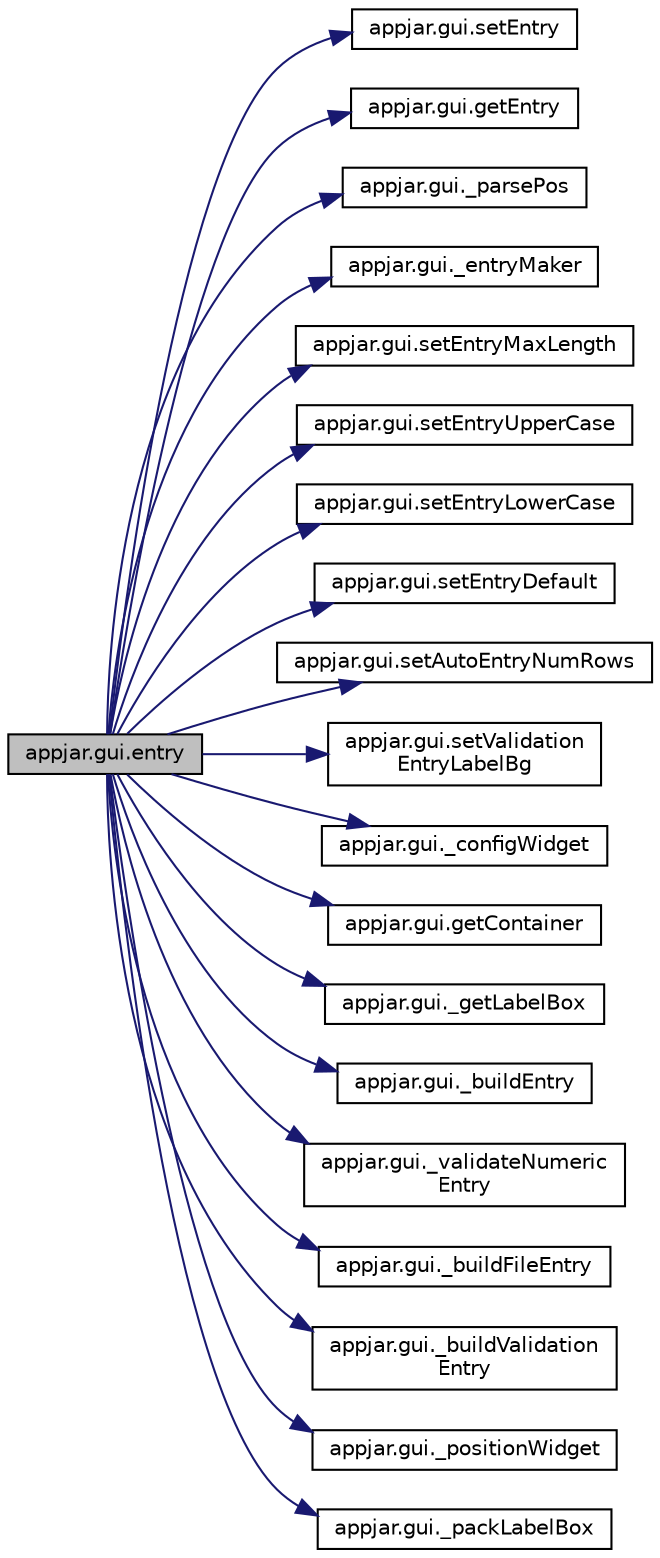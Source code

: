 digraph "appjar.gui.entry"
{
  edge [fontname="Helvetica",fontsize="10",labelfontname="Helvetica",labelfontsize="10"];
  node [fontname="Helvetica",fontsize="10",shape=record];
  rankdir="LR";
  Node1279 [label="appjar.gui.entry",height=0.2,width=0.4,color="black", fillcolor="grey75", style="filled", fontcolor="black"];
  Node1279 -> Node1280 [color="midnightblue",fontsize="10",style="solid",fontname="Helvetica"];
  Node1280 [label="appjar.gui.setEntry",height=0.2,width=0.4,color="black", fillcolor="white", style="filled",URL="$classappjar_1_1gui.html#a5d05b60fda973f283399244a27fc98f1"];
  Node1279 -> Node1281 [color="midnightblue",fontsize="10",style="solid",fontname="Helvetica"];
  Node1281 [label="appjar.gui.getEntry",height=0.2,width=0.4,color="black", fillcolor="white", style="filled",URL="$classappjar_1_1gui.html#a53f352c16ba51436358352b5a67cbd46"];
  Node1279 -> Node1282 [color="midnightblue",fontsize="10",style="solid",fontname="Helvetica"];
  Node1282 [label="appjar.gui._parsePos",height=0.2,width=0.4,color="black", fillcolor="white", style="filled",URL="$classappjar_1_1gui.html#a8174359ccd50269f6c9f63f00cbb9d7e",tooltip="FUNCTIONS for labels. "];
  Node1279 -> Node1283 [color="midnightblue",fontsize="10",style="solid",fontname="Helvetica"];
  Node1283 [label="appjar.gui._entryMaker",height=0.2,width=0.4,color="black", fillcolor="white", style="filled",URL="$classappjar_1_1gui.html#a969d27284a5329fca6b9c43c2c921e27"];
  Node1279 -> Node1284 [color="midnightblue",fontsize="10",style="solid",fontname="Helvetica"];
  Node1284 [label="appjar.gui.setEntryMaxLength",height=0.2,width=0.4,color="black", fillcolor="white", style="filled",URL="$classappjar_1_1gui.html#a667642833fb0f73cb1ea4fdd3d175683"];
  Node1279 -> Node1285 [color="midnightblue",fontsize="10",style="solid",fontname="Helvetica"];
  Node1285 [label="appjar.gui.setEntryUpperCase",height=0.2,width=0.4,color="black", fillcolor="white", style="filled",URL="$classappjar_1_1gui.html#a300c42338402cc90d34c518ab9fa1845"];
  Node1279 -> Node1286 [color="midnightblue",fontsize="10",style="solid",fontname="Helvetica"];
  Node1286 [label="appjar.gui.setEntryLowerCase",height=0.2,width=0.4,color="black", fillcolor="white", style="filled",URL="$classappjar_1_1gui.html#abebc43d660979349aee276e3e4d0dc2b"];
  Node1279 -> Node1287 [color="midnightblue",fontsize="10",style="solid",fontname="Helvetica"];
  Node1287 [label="appjar.gui.setEntryDefault",height=0.2,width=0.4,color="black", fillcolor="white", style="filled",URL="$classappjar_1_1gui.html#a16a194b354aee73b946fee9dad327c58"];
  Node1279 -> Node1288 [color="midnightblue",fontsize="10",style="solid",fontname="Helvetica"];
  Node1288 [label="appjar.gui.setAutoEntryNumRows",height=0.2,width=0.4,color="black", fillcolor="white", style="filled",URL="$classappjar_1_1gui.html#aca198ce9815a826df79ad6a067b95886"];
  Node1279 -> Node1289 [color="midnightblue",fontsize="10",style="solid",fontname="Helvetica"];
  Node1289 [label="appjar.gui.setValidation\lEntryLabelBg",height=0.2,width=0.4,color="black", fillcolor="white", style="filled",URL="$classappjar_1_1gui.html#a9b38cbcbb468a38d6a51c9b09a910921"];
  Node1279 -> Node1290 [color="midnightblue",fontsize="10",style="solid",fontname="Helvetica"];
  Node1290 [label="appjar.gui._configWidget",height=0.2,width=0.4,color="black", fillcolor="white", style="filled",URL="$classappjar_1_1gui.html#ac54e9af2a9e7a18f87f0ffafbd156353"];
  Node1279 -> Node1291 [color="midnightblue",fontsize="10",style="solid",fontname="Helvetica"];
  Node1291 [label="appjar.gui.getContainer",height=0.2,width=0.4,color="black", fillcolor="white", style="filled",URL="$classappjar_1_1gui.html#a2e8ea27bae5f6758257be218c8279b56"];
  Node1279 -> Node1292 [color="midnightblue",fontsize="10",style="solid",fontname="Helvetica"];
  Node1292 [label="appjar.gui._getLabelBox",height=0.2,width=0.4,color="black", fillcolor="white", style="filled",URL="$classappjar_1_1gui.html#a51c5eb87c3f9da1969b45f5831a62f16",tooltip="LabelBox Functions. "];
  Node1279 -> Node1293 [color="midnightblue",fontsize="10",style="solid",fontname="Helvetica"];
  Node1293 [label="appjar.gui._buildEntry",height=0.2,width=0.4,color="black", fillcolor="white", style="filled",URL="$classappjar_1_1gui.html#aed0469d3858d26c7094530bde998c436"];
  Node1279 -> Node1294 [color="midnightblue",fontsize="10",style="solid",fontname="Helvetica"];
  Node1294 [label="appjar.gui._validateNumeric\lEntry",height=0.2,width=0.4,color="black", fillcolor="white", style="filled",URL="$classappjar_1_1gui.html#a40f5f67e32aebb3b0453256bda57cdcb"];
  Node1279 -> Node1295 [color="midnightblue",fontsize="10",style="solid",fontname="Helvetica"];
  Node1295 [label="appjar.gui._buildFileEntry",height=0.2,width=0.4,color="black", fillcolor="white", style="filled",URL="$classappjar_1_1gui.html#ade9dc465846a3f8c87d38571a3f23bc1"];
  Node1279 -> Node1296 [color="midnightblue",fontsize="10",style="solid",fontname="Helvetica"];
  Node1296 [label="appjar.gui._buildValidation\lEntry",height=0.2,width=0.4,color="black", fillcolor="white", style="filled",URL="$classappjar_1_1gui.html#a5667a2281a8e792461a4ac0ec2b52e85"];
  Node1279 -> Node1297 [color="midnightblue",fontsize="10",style="solid",fontname="Helvetica"];
  Node1297 [label="appjar.gui._positionWidget",height=0.2,width=0.4,color="black", fillcolor="white", style="filled",URL="$classappjar_1_1gui.html#a073b1298767aeb92dd77b77cb6000e8c"];
  Node1279 -> Node1298 [color="midnightblue",fontsize="10",style="solid",fontname="Helvetica"];
  Node1298 [label="appjar.gui._packLabelBox",height=0.2,width=0.4,color="black", fillcolor="white", style="filled",URL="$classappjar_1_1gui.html#ad73cb453be128eb9e03b05ba5dff1480"];
}
